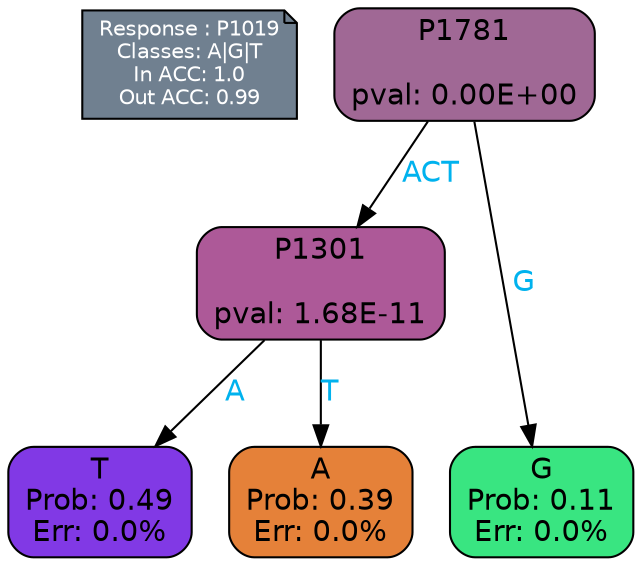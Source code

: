 digraph Tree {
node [shape=box, style="filled, rounded", color="black", fontname=helvetica] ;
graph [ranksep=equally, splines=polylines, bgcolor=transparent, dpi=600] ;
edge [fontname=helvetica] ;
LEGEND [label="Response : P1019
Classes: A|G|T
In ACC: 1.0
Out ACC: 0.99
",shape=note,align=left,style=filled,fillcolor="slategray",fontcolor="white",fontsize=10];1 [label="P1781

pval: 0.00E+00", fillcolor="#a06895"] ;
2 [label="P1301

pval: 1.68E-11", fillcolor="#ad5998"] ;
3 [label="T
Prob: 0.49
Err: 0.0%", fillcolor="#8139e5"] ;
4 [label="A
Prob: 0.39
Err: 0.0%", fillcolor="#e58139"] ;
5 [label="G
Prob: 0.11
Err: 0.0%", fillcolor="#39e581"] ;
1 -> 2 [label="ACT",fontcolor=deepskyblue2] ;
1 -> 5 [label="G",fontcolor=deepskyblue2] ;
2 -> 3 [label="A",fontcolor=deepskyblue2] ;
2 -> 4 [label="T",fontcolor=deepskyblue2] ;
{rank = same; 3;4;5;}{rank = same; LEGEND;1;}}